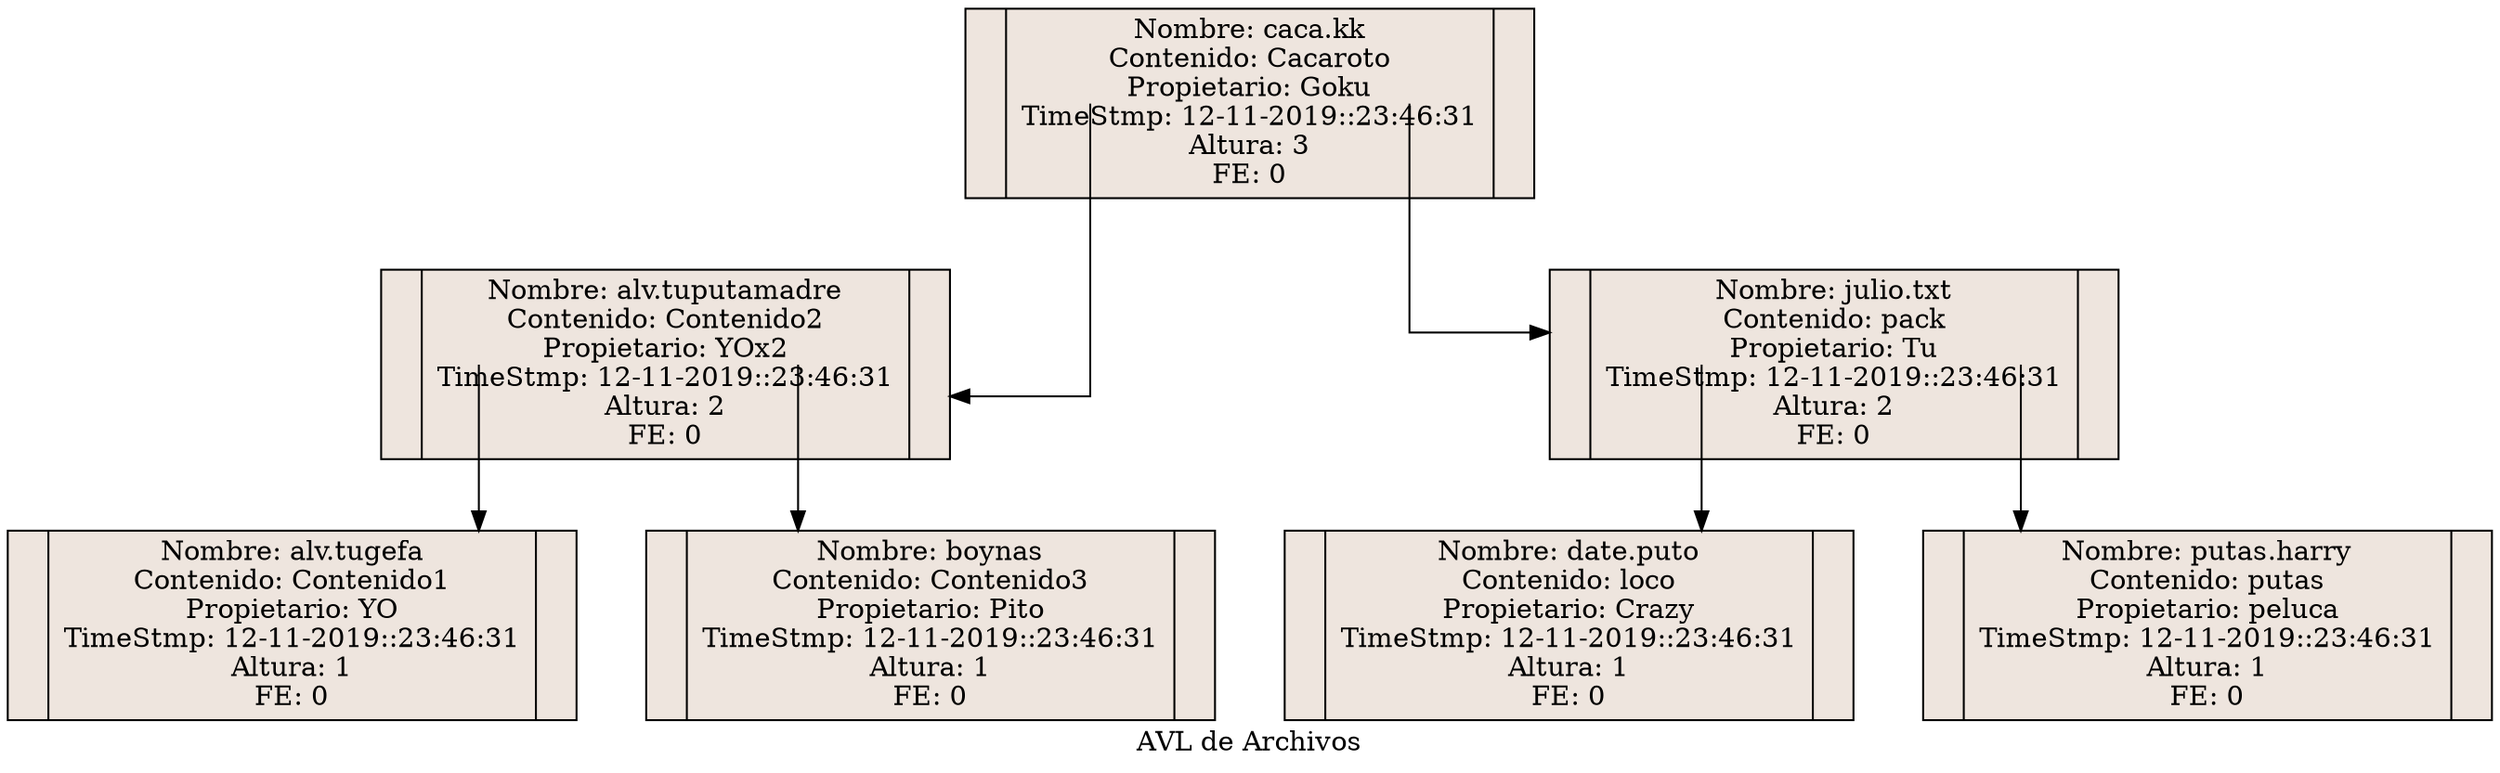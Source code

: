 digraph avl {

	graph[splines=ortho, nodesep=0.5];

	node[shape=record, style=filled, fillcolor=seashell2];

	1289696681[label="<C0>|Nombre: caca.kk\nContenido: Cacaroto\nPropietario: Goku\nTimeStmp: 12-11-2019::23:46:31\nAltura: 3\nFE: 0|<C1>"];
	1285044316[label="<C0>|Nombre: alv.tuputamadre\nContenido: Contenido2\nPropietario: YOx2\nTimeStmp: 12-11-2019::23:46:31\nAltura: 2\nFE: 0|<C1>"];
	1607460018[label="<C0>|Nombre: alv.tugefa\nContenido: Contenido1\nPropietario: YO\nTimeStmp: 12-11-2019::23:46:31\nAltura: 1\nFE: 0|<C1>"];
	1811075214[label="<C0>|Nombre: boynas\nContenido: Contenido3\nPropietario: Pito\nTimeStmp: 12-11-2019::23:46:31\nAltura: 1\nFE: 0|<C1>"];
	1588970020[label="<C0>|Nombre: julio.txt\nContenido: pack\nPropietario: Tu\nTimeStmp: 12-11-2019::23:46:31\nAltura: 2\nFE: 0|<C1>"];
	1407343478[label="<C0>|Nombre: date.puto\nContenido: loco\nPropietario: Crazy\nTimeStmp: 12-11-2019::23:46:31\nAltura: 1\nFE: 0|<C1>"];
	1940447180[label="<C0>|Nombre: putas.harry\nContenido: putas\nPropietario: peluca\nTimeStmp: 12-11-2019::23:46:31\nAltura: 1\nFE: 0|<C1>"];



1289696681:C0->1285044316;

1289696681:C1->1588970020;

1285044316:C0->1607460018;

1285044316:C1->1811075214;

1588970020:C0->1407343478;

1588970020:C1->1940447180;

	label = "AVL de Archivos"}

